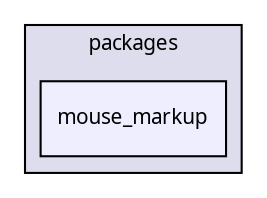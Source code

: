 digraph "packages/gui/packages/mouse_markup/" {
  compound=true
  node [ fontsize="10", fontname="FreeSans.ttf"];
  edge [ labelfontsize="10", labelfontname="FreeSans.ttf"];
  subgraph clusterdir_22da140b0ceba9af8df63b75c08d8cba {
    graph [ bgcolor="#ddddee", pencolor="black", label="packages" fontname="FreeSans.ttf", fontsize="10", URL="dir_22da140b0ceba9af8df63b75c08d8cba.html"]
  dir_58bf62252942a30005b34f82bb5883b4 [shape=box, label="mouse_markup", style="filled", fillcolor="#eeeeff", pencolor="black", URL="dir_58bf62252942a30005b34f82bb5883b4.html"];
  }
}
